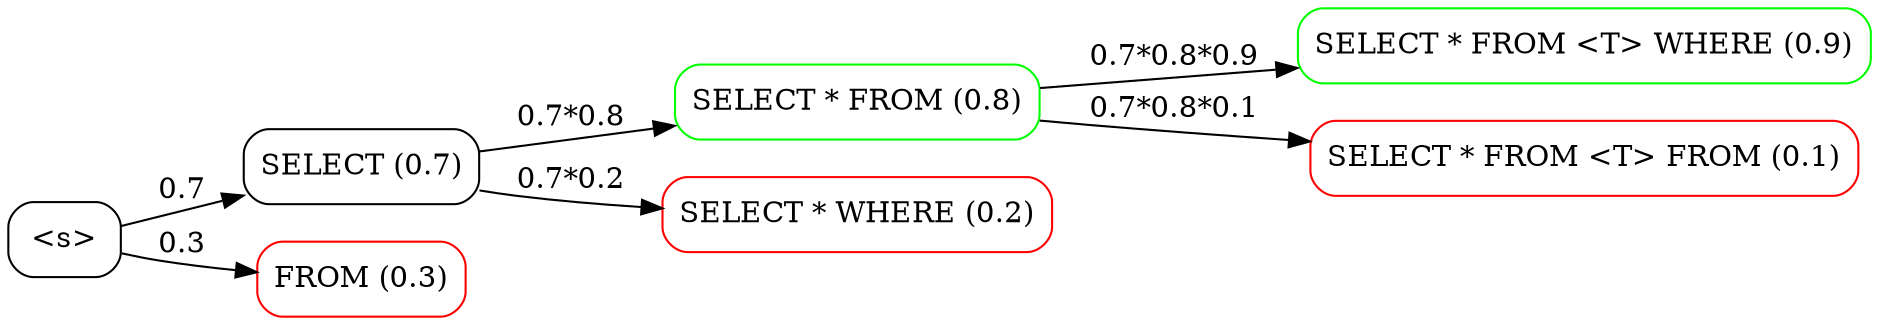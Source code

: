digraph beam_search {
    rankdir = "LR";
    node [shape=box, style=rounded];

    s [label="&lt;s&gt;"];
    s -> s1_SELECT [label="0.7"];
    s -> s1_FROM [label="0.3"];
    // Time step 1
    s1_SELECT [label="SELECT (0.7)"]
    s1_FROM [label="FROM (0.3)", color="red"]

    // Time step 2
    s2_SELECT_FROM [label="SELECT * FROM (0.8)", color="green"]
    s2_SELECT_WHERE [label="SELECT * WHERE (0.2)", color="red"]

    // Edges
    s1_SELECT -> s2_SELECT_FROM [label="0.7*0.8"];
    s1_SELECT -> s2_SELECT_WHERE [label="0.7*0.2"];

	// step 3
	s3_SELECT_FROM_WHERE [label="SELECT * FROM <T> WHERE (0.9)", color="green"]
	s3_SELECT_FROM_GROUPBY [label="SELECT * FROM <T> FROM (0.1)", color="red"]

	// Edges
	s2_SELECT_FROM -> s3_SELECT_FROM_WHERE [label="0.7*0.8*0.9"];
	s2_SELECT_FROM -> s3_SELECT_FROM_GROUPBY [label="0.7*0.8*0.1"];
}
